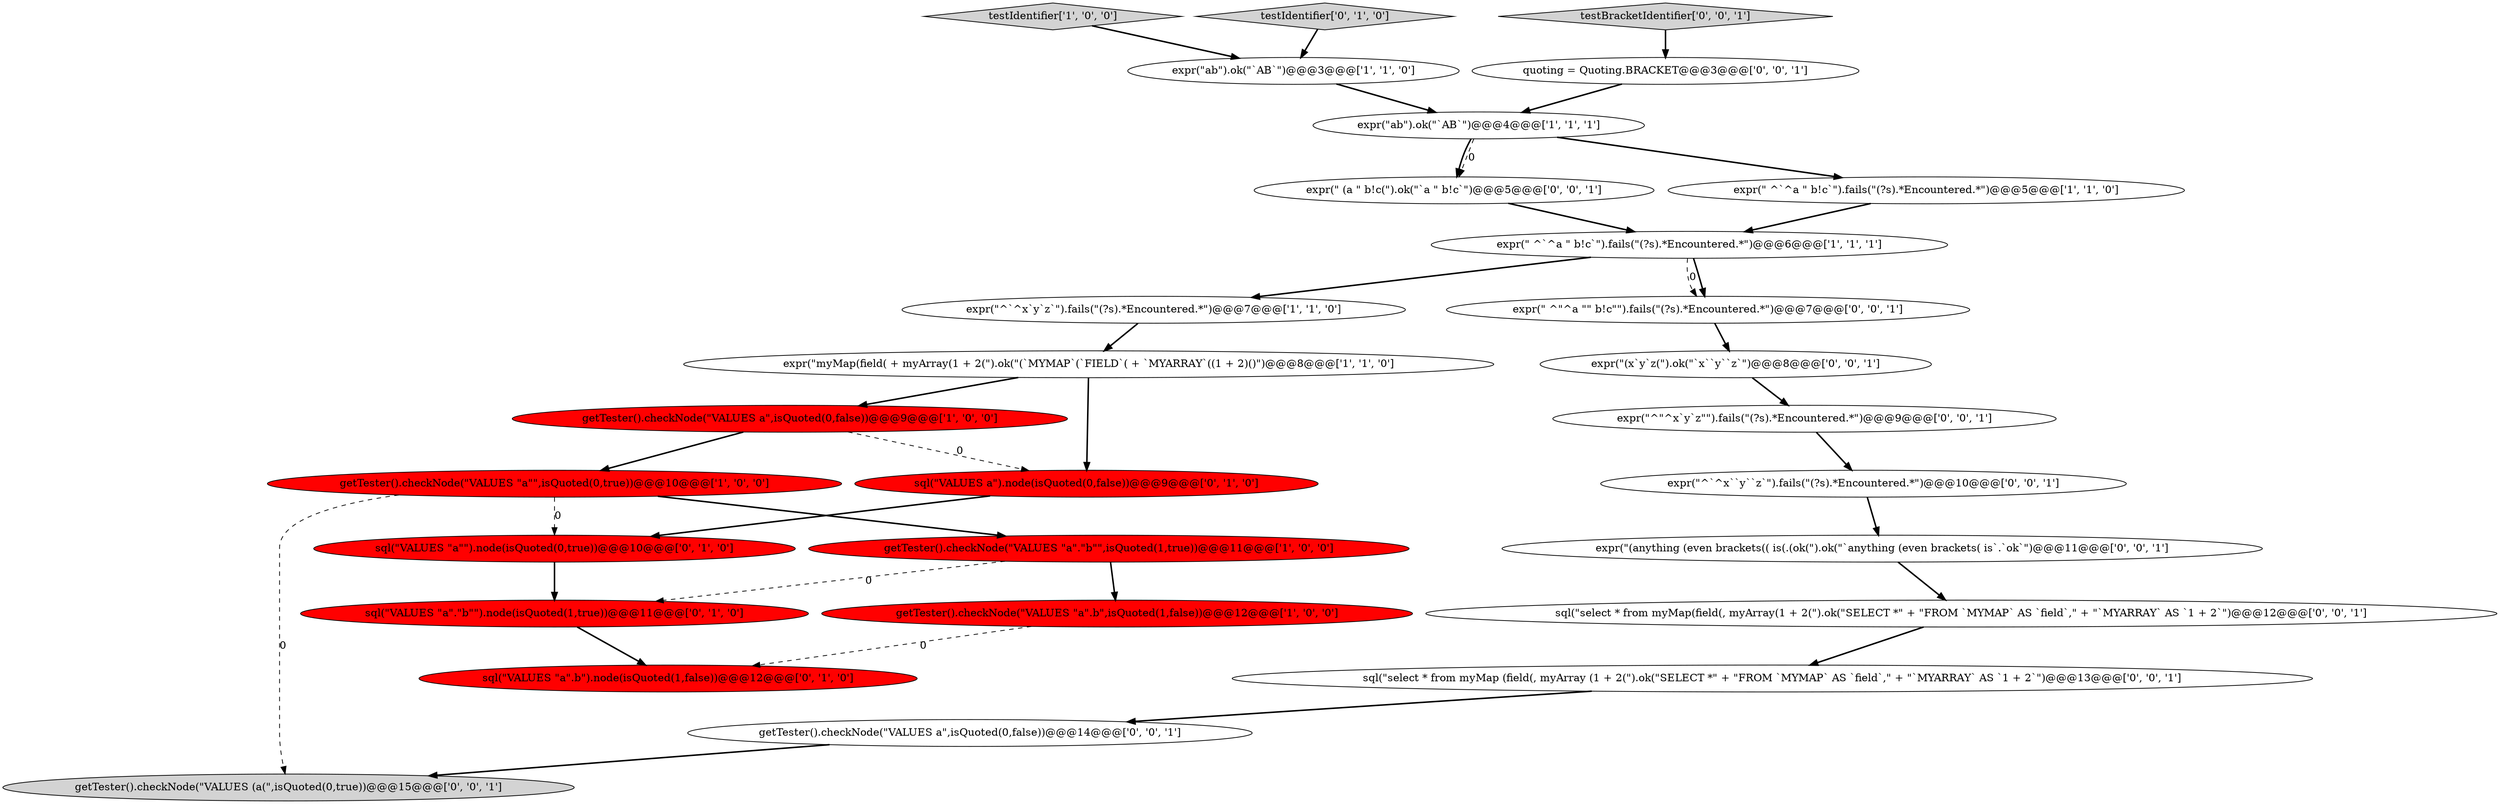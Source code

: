 digraph {
0 [style = filled, label = "getTester().checkNode(\"VALUES a\",isQuoted(0,false))@@@9@@@['1', '0', '0']", fillcolor = red, shape = ellipse image = "AAA1AAABBB1BBB"];
23 [style = filled, label = "expr(\"(anything (even brackets(( is(.(ok(\").ok(\"`anything (even brackets( is`.`ok`\")@@@11@@@['0', '0', '1']", fillcolor = white, shape = ellipse image = "AAA0AAABBB3BBB"];
4 [style = filled, label = "getTester().checkNode(\"VALUES \"a\"\",isQuoted(0,true))@@@10@@@['1', '0', '0']", fillcolor = red, shape = ellipse image = "AAA1AAABBB1BBB"];
16 [style = filled, label = "expr(\"(x`y`z(\").ok(\"`x``y``z`\")@@@8@@@['0', '0', '1']", fillcolor = white, shape = ellipse image = "AAA0AAABBB3BBB"];
21 [style = filled, label = "expr(\"^\"^x`y`z\"\").fails(\"(?s).*Encountered.*\")@@@9@@@['0', '0', '1']", fillcolor = white, shape = ellipse image = "AAA0AAABBB3BBB"];
26 [style = filled, label = "getTester().checkNode(\"VALUES (a(\",isQuoted(0,true))@@@15@@@['0', '0', '1']", fillcolor = lightgray, shape = ellipse image = "AAA0AAABBB3BBB"];
20 [style = filled, label = "expr(\" (a \" b!c(\").ok(\"`a \" b!c`\")@@@5@@@['0', '0', '1']", fillcolor = white, shape = ellipse image = "AAA0AAABBB3BBB"];
9 [style = filled, label = "expr(\"ab\").ok(\"`AB`\")@@@4@@@['1', '1', '1']", fillcolor = white, shape = ellipse image = "AAA0AAABBB1BBB"];
1 [style = filled, label = "expr(\"^`^x`y`z`\").fails(\"(?s).*Encountered.*\")@@@7@@@['1', '1', '0']", fillcolor = white, shape = ellipse image = "AAA0AAABBB1BBB"];
2 [style = filled, label = "expr(\"myMap(field( + myArray(1 + 2(\").ok(\"(`MYMAP`(`FIELD`( + `MYARRAY`((1 + 2)()\")@@@8@@@['1', '1', '0']", fillcolor = white, shape = ellipse image = "AAA0AAABBB1BBB"];
7 [style = filled, label = "getTester().checkNode(\"VALUES \"a\".\"b\"\",isQuoted(1,true))@@@11@@@['1', '0', '0']", fillcolor = red, shape = ellipse image = "AAA1AAABBB1BBB"];
14 [style = filled, label = "sql(\"VALUES \"a\"\").node(isQuoted(0,true))@@@10@@@['0', '1', '0']", fillcolor = red, shape = ellipse image = "AAA1AAABBB2BBB"];
27 [style = filled, label = "testBracketIdentifier['0', '0', '1']", fillcolor = lightgray, shape = diamond image = "AAA0AAABBB3BBB"];
22 [style = filled, label = "sql(\"select * from myMap (field(, myArray (1 + 2(\").ok(\"SELECT *\" + \"FROM `MYMAP` AS `field`,\" + \"`MYARRAY` AS `1 + 2`\")@@@13@@@['0', '0', '1']", fillcolor = white, shape = ellipse image = "AAA0AAABBB3BBB"];
15 [style = filled, label = "testIdentifier['0', '1', '0']", fillcolor = lightgray, shape = diamond image = "AAA0AAABBB2BBB"];
19 [style = filled, label = "sql(\"select * from myMap(field(, myArray(1 + 2(\").ok(\"SELECT *\" + \"FROM `MYMAP` AS `field`,\" + \"`MYARRAY` AS `1 + 2`\")@@@12@@@['0', '0', '1']", fillcolor = white, shape = ellipse image = "AAA0AAABBB3BBB"];
3 [style = filled, label = "testIdentifier['1', '0', '0']", fillcolor = lightgray, shape = diamond image = "AAA0AAABBB1BBB"];
18 [style = filled, label = "expr(\"^`^x``y``z`\").fails(\"(?s).*Encountered.*\")@@@10@@@['0', '0', '1']", fillcolor = white, shape = ellipse image = "AAA0AAABBB3BBB"];
8 [style = filled, label = "expr(\" ^`^a \" b!c`\").fails(\"(?s).*Encountered.*\")@@@5@@@['1', '1', '0']", fillcolor = white, shape = ellipse image = "AAA0AAABBB1BBB"];
11 [style = filled, label = "sql(\"VALUES \"a\".\"b\"\").node(isQuoted(1,true))@@@11@@@['0', '1', '0']", fillcolor = red, shape = ellipse image = "AAA1AAABBB2BBB"];
13 [style = filled, label = "sql(\"VALUES a\").node(isQuoted(0,false))@@@9@@@['0', '1', '0']", fillcolor = red, shape = ellipse image = "AAA1AAABBB2BBB"];
6 [style = filled, label = "expr(\"ab\").ok(\"`AB`\")@@@3@@@['1', '1', '0']", fillcolor = white, shape = ellipse image = "AAA0AAABBB1BBB"];
25 [style = filled, label = "getTester().checkNode(\"VALUES a\",isQuoted(0,false))@@@14@@@['0', '0', '1']", fillcolor = white, shape = ellipse image = "AAA0AAABBB3BBB"];
12 [style = filled, label = "sql(\"VALUES \"a\".b\").node(isQuoted(1,false))@@@12@@@['0', '1', '0']", fillcolor = red, shape = ellipse image = "AAA1AAABBB2BBB"];
24 [style = filled, label = "quoting = Quoting.BRACKET@@@3@@@['0', '0', '1']", fillcolor = white, shape = ellipse image = "AAA0AAABBB3BBB"];
5 [style = filled, label = "expr(\" ^`^a \" b!c`\").fails(\"(?s).*Encountered.*\")@@@6@@@['1', '1', '1']", fillcolor = white, shape = ellipse image = "AAA0AAABBB1BBB"];
17 [style = filled, label = "expr(\" ^\"^a \"\" b!c\"\").fails(\"(?s).*Encountered.*\")@@@7@@@['0', '0', '1']", fillcolor = white, shape = ellipse image = "AAA0AAABBB3BBB"];
10 [style = filled, label = "getTester().checkNode(\"VALUES \"a\".b\",isQuoted(1,false))@@@12@@@['1', '0', '0']", fillcolor = red, shape = ellipse image = "AAA1AAABBB1BBB"];
9->20 [style = dashed, label="0"];
22->25 [style = bold, label=""];
18->23 [style = bold, label=""];
7->10 [style = bold, label=""];
24->9 [style = bold, label=""];
10->12 [style = dashed, label="0"];
7->11 [style = dashed, label="0"];
3->6 [style = bold, label=""];
9->20 [style = bold, label=""];
11->12 [style = bold, label=""];
15->6 [style = bold, label=""];
4->26 [style = dashed, label="0"];
9->8 [style = bold, label=""];
5->17 [style = bold, label=""];
21->18 [style = bold, label=""];
4->7 [style = bold, label=""];
20->5 [style = bold, label=""];
2->13 [style = bold, label=""];
5->1 [style = bold, label=""];
2->0 [style = bold, label=""];
5->17 [style = dashed, label="0"];
8->5 [style = bold, label=""];
0->4 [style = bold, label=""];
16->21 [style = bold, label=""];
23->19 [style = bold, label=""];
0->13 [style = dashed, label="0"];
25->26 [style = bold, label=""];
27->24 [style = bold, label=""];
1->2 [style = bold, label=""];
4->14 [style = dashed, label="0"];
6->9 [style = bold, label=""];
14->11 [style = bold, label=""];
13->14 [style = bold, label=""];
19->22 [style = bold, label=""];
17->16 [style = bold, label=""];
}
